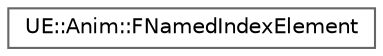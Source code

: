 digraph "Graphical Class Hierarchy"
{
 // INTERACTIVE_SVG=YES
 // LATEX_PDF_SIZE
  bgcolor="transparent";
  edge [fontname=Helvetica,fontsize=10,labelfontname=Helvetica,labelfontsize=10];
  node [fontname=Helvetica,fontsize=10,shape=box,height=0.2,width=0.4];
  rankdir="LR";
  Node0 [id="Node000000",label="UE::Anim::FNamedIndexElement",height=0.2,width=0.4,color="grey40", fillcolor="white", style="filled",URL="$d5/d8e/structUE_1_1Anim_1_1FNamedIndexElement.html",tooltip="Name/index pair, used in FBulkCurves."];
}
